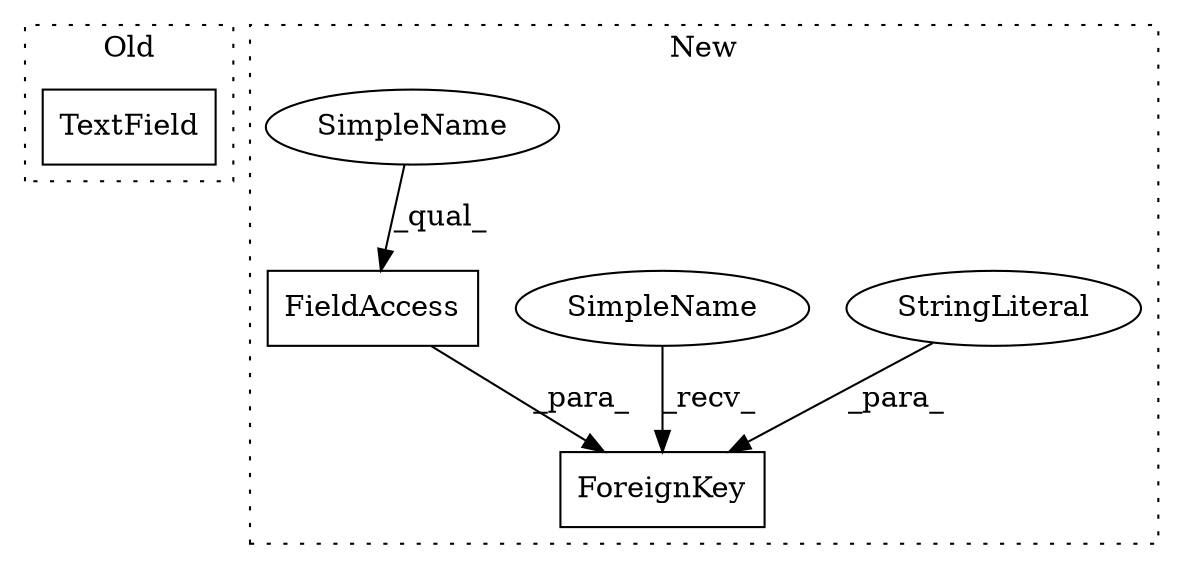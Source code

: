 digraph G {
subgraph cluster0 {
1 [label="TextField" a="32" s="498" l="11" shape="box"];
label = "Old";
style="dotted";
}
subgraph cluster1 {
2 [label="ForeignKey" a="32" s="559,598" l="11,1" shape="box"];
3 [label="FieldAccess" a="22" s="584" l="14" shape="box"];
4 [label="StringLiteral" a="45" s="570" l="13" shape="ellipse"];
5 [label="SimpleName" a="42" s="552" l="6" shape="ellipse"];
6 [label="SimpleName" a="42" s="584" l="6" shape="ellipse"];
label = "New";
style="dotted";
}
3 -> 2 [label="_para_"];
4 -> 2 [label="_para_"];
5 -> 2 [label="_recv_"];
6 -> 3 [label="_qual_"];
}